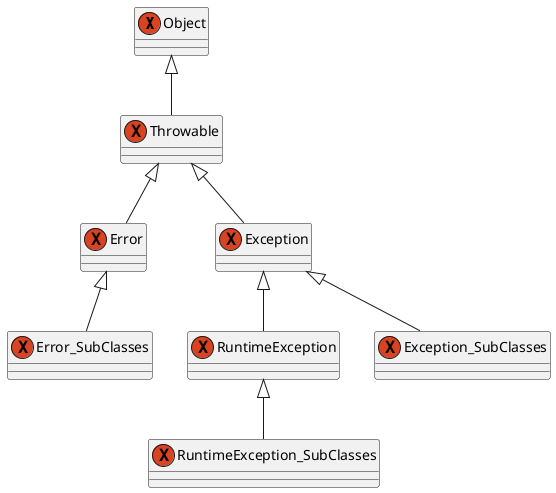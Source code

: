 @startuml
exception Object
exception Throwable
exception Error 
exception Exception
exception RuntimeException
exception  Error_SubClasses
exception  RuntimeException_SubClasses
exception  Exception_SubClasses

'-----------------------------'

Object <|-- Throwable

Throwable <|-- Error
Throwable <|-- Exception

Exception <|-- RuntimeException
Exception <|-- Exception_SubClasses

RuntimeException <|-- RuntimeException_SubClasses

Error <|-- Error_SubClasses
@enduml